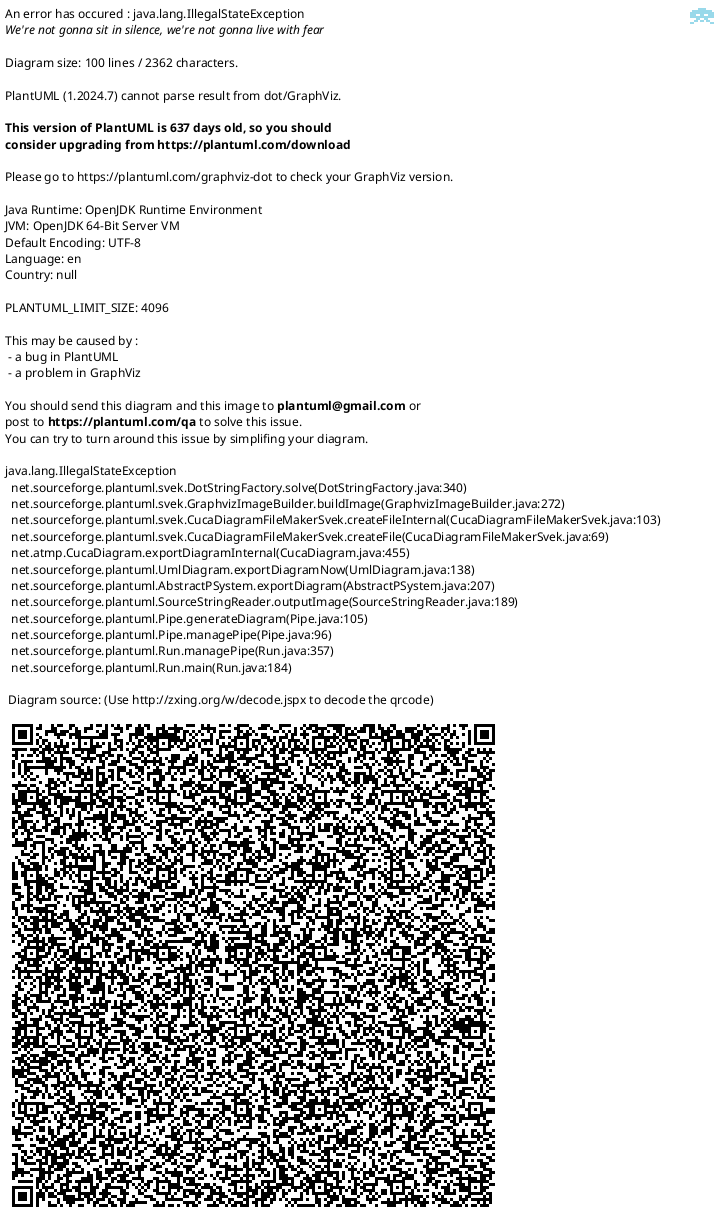 @startuml
title Arquitectura de la aplicación — NutriPlan

skinparam componentStyle rectangle
skinparam shadowing false
skinparam linetype ortho
skinparam packageStyle rectangle
skinparam ArrowColor #555555
skinparam DefaultTextAlignment center

'==== Agrupaciones ====
package "UI (React Native)" as UI {
  [LoginScreen] as Login
  [RegisterScreen] as Register
  [MainScreen] as Main
  [RecipesScreen] as Recipes
  [RecipeScreen] as RecipeDetail
  [PantryScreen] as Pantry
  [GroceryListScreen] as GroceryList
}

package "Navegación (@react-navigation)" as Nav {
  [Stack Navigator] as Stack
  [Bottom Tabs] as Tabs
}

package "Lógica de dominio / Servicios" as Services {
  [RecipeService]
  [PantryService]
  [GroceryService]
  [WeeklyMealsService]
}

package "Gestión de estado" as State {
  component "Redux Store" as Store
  [Actions/Reducers] as AR
}

package "Datos locales" as Data {
  [AsyncStorage]
}

'==== Relaciones de navegación (UI) ====
Login -down-> Main : login exitoso
Register -down-> Login : volver / login
Main -down-> Recipes
Main -down-> Pantry
Main -down-> GroceryList
Recipes -down-> RecipeDetail : ver detalle
RecipeDetail -up-> Recipes : volver

'==== Navegación técnica ====
Stack -[hidden]-> Tabs
Main -right-> Tabs : pestañas
Tabs -down-> Recipes
Tabs -down-> Pantry
Tabs -down-> GroceryList
Login -right-> Stack
Register -right-> Stack
RecipeDetail -right-> Stack

'==== Flujo de datos UI <-> Estado <-> Servicios ====
Login --> Store : dispatch(login)
Register --> Store : dispatch(register)
Recipes --> Store : useSelector(), dispatch(loadRecipes)
RecipeDetail --> Store : dispatch(addIngredient), dispatch(updateRecipe)
Pantry --> Store : dispatch(loadPantry)
GroceryList --> Store : dispatch(generateGroceryList)

Store <-- AR
Store --> Services : thunks/sagas\npeticiones de dominio
Services --> Data : persistencia local\n(lectura/escritura)
Data --> Store : hidratación inicial

'==== Uso específico por servicio ====
RecipeService --> Data
PantryService --> Data
GroceryService --> Data
WeeklyMealsService --> Data

'==== Notas ====
note right of Services
Servicios de dominio:
- RecipeService
- PantryService
- GroceryService
- WeeklyMealsService
Se invocan desde thunks/reducers y
persisten en AsyncStorage.
end note

note bottom of Nav
@react-navigation:
- Stack para pantallas de detalle
- Bottom Tabs para vistas principales
end note

legend left
  == Leyenda ==
  Rectángulo: Componente/pantalla/servicio
  Paquete: Capa lógica
  Flecha sólida: flujo / invocación
  Flecha con texto: acción principal
endlegend

@enduml
